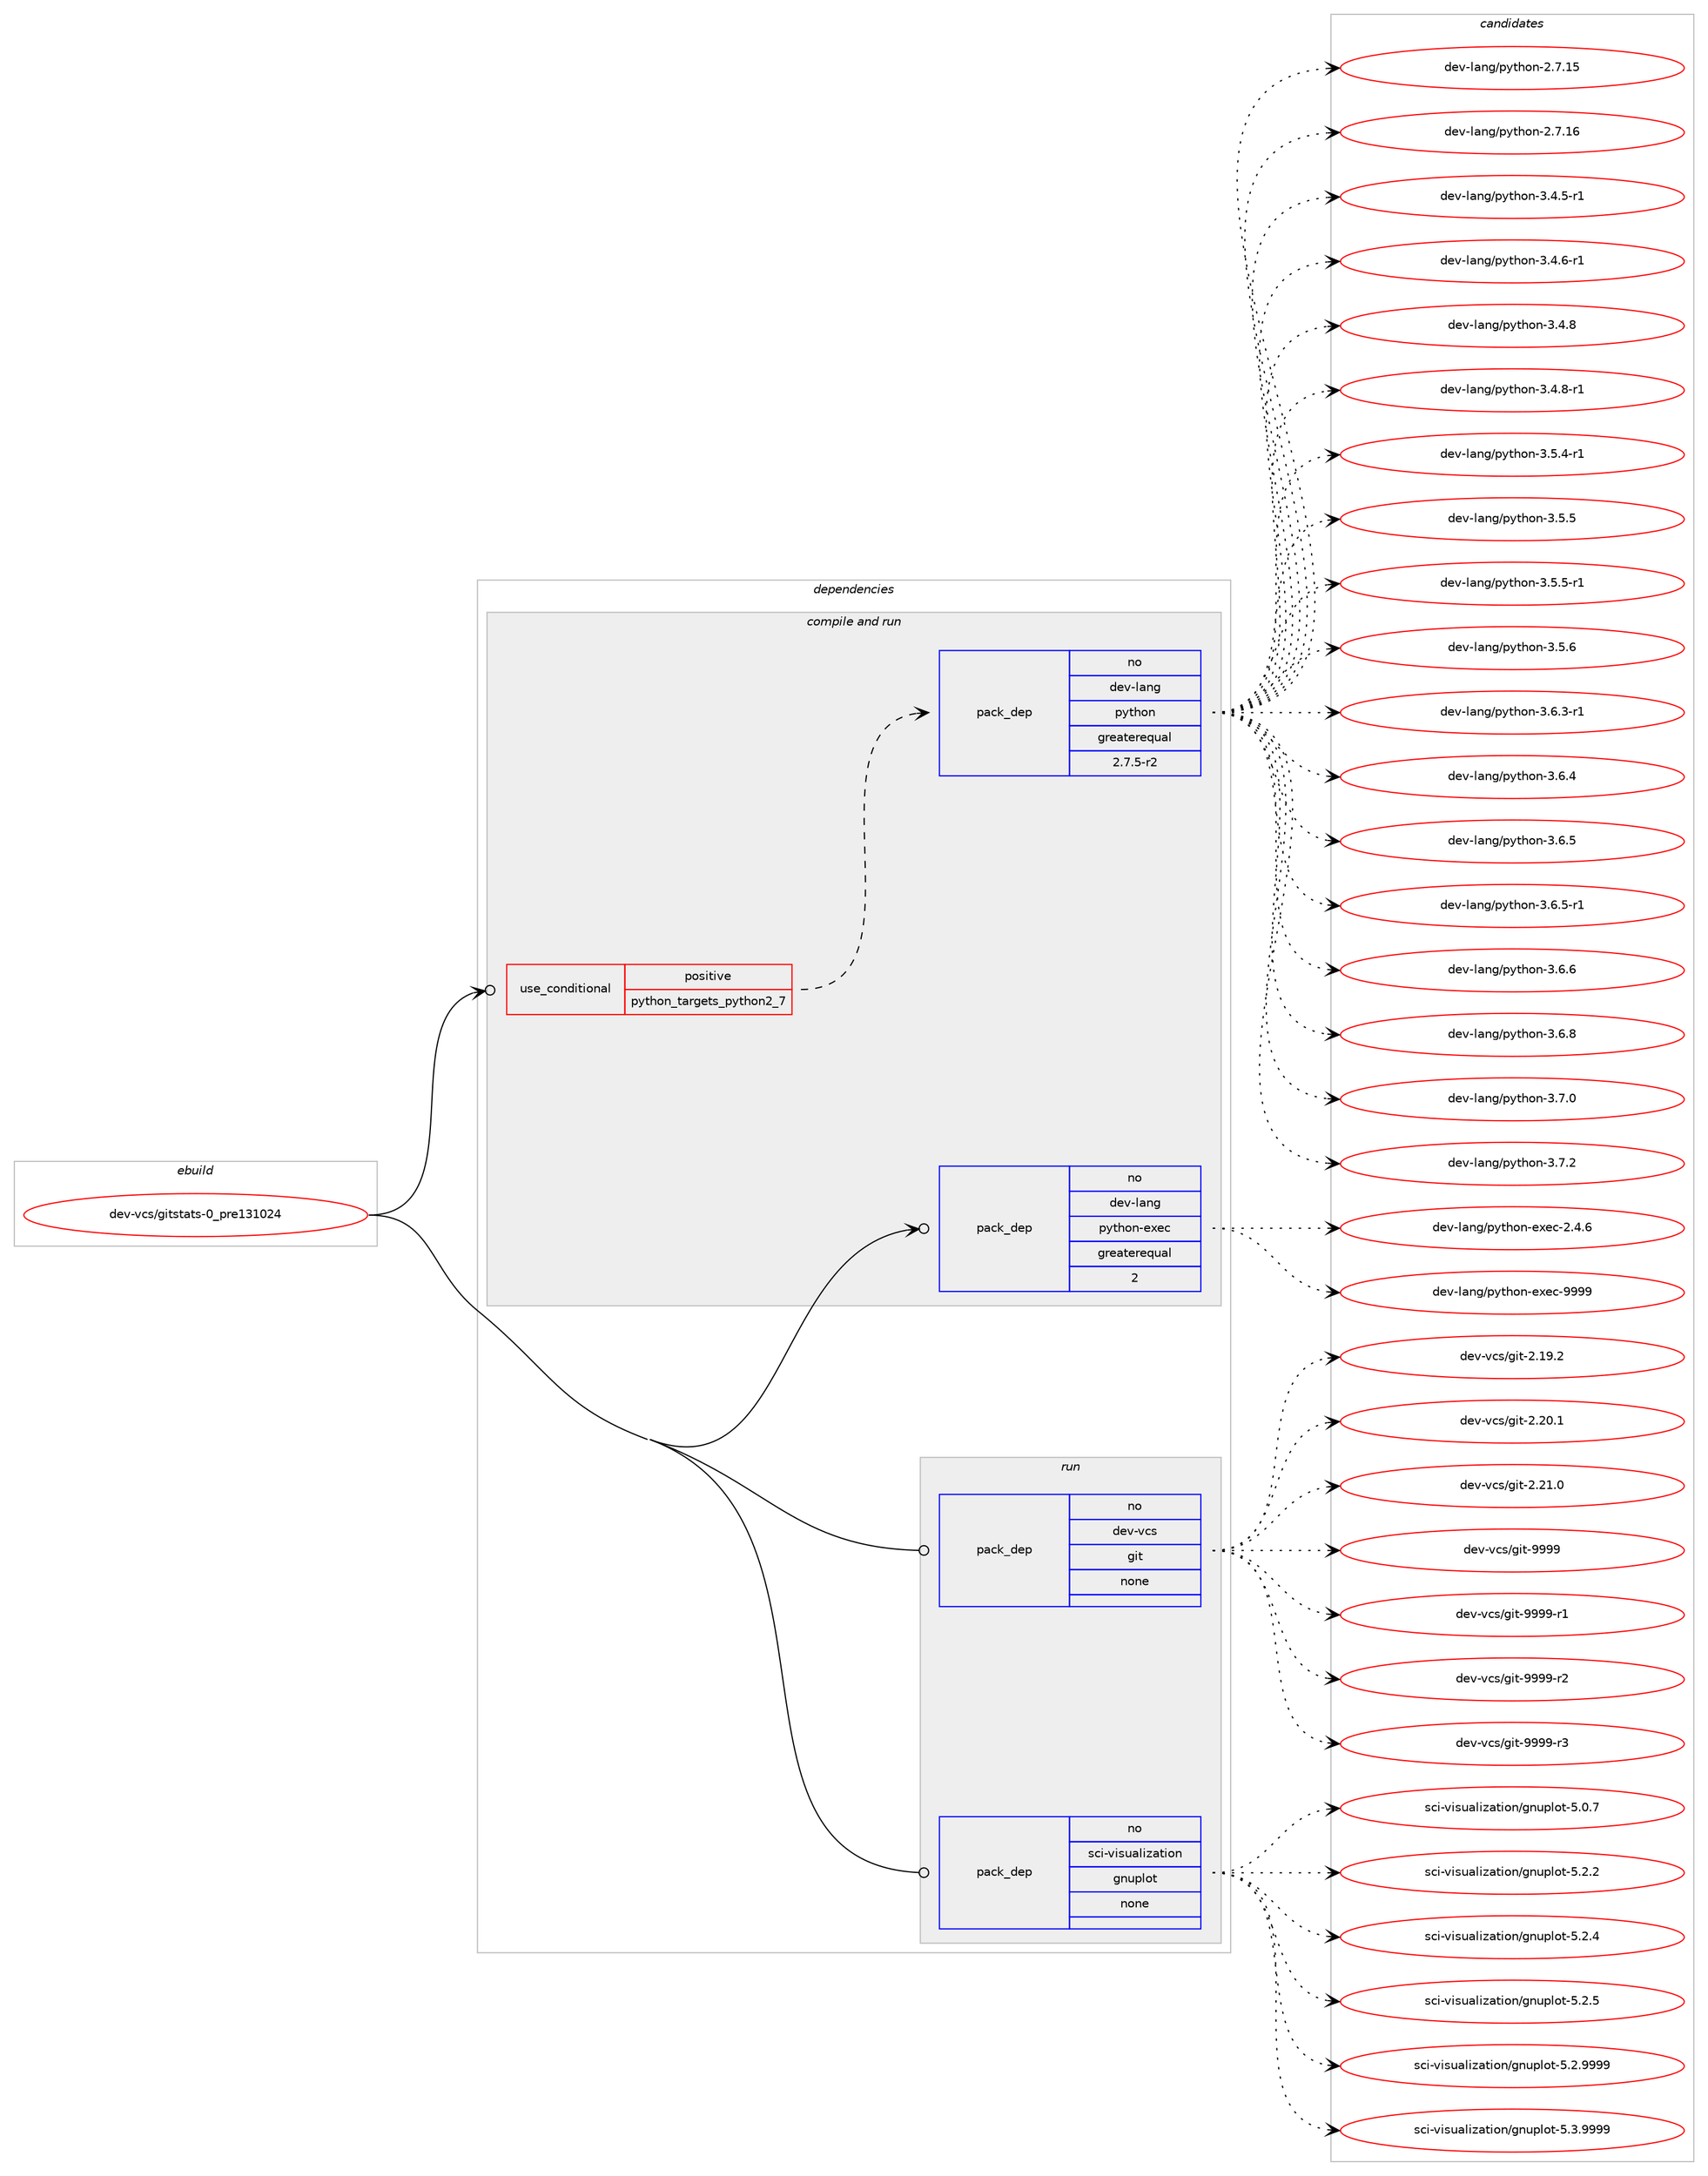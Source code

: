 digraph prolog {

# *************
# Graph options
# *************

newrank=true;
concentrate=true;
compound=true;
graph [rankdir=LR,fontname=Helvetica,fontsize=10,ranksep=1.5];#, ranksep=2.5, nodesep=0.2];
edge  [arrowhead=vee];
node  [fontname=Helvetica,fontsize=10];

# **********
# The ebuild
# **********

subgraph cluster_leftcol {
color=gray;
rank=same;
label=<<i>ebuild</i>>;
id [label="dev-vcs/gitstats-0_pre131024", color=red, width=4, href="../dev-vcs/gitstats-0_pre131024.svg"];
}

# ****************
# The dependencies
# ****************

subgraph cluster_midcol {
color=gray;
label=<<i>dependencies</i>>;
subgraph cluster_compile {
fillcolor="#eeeeee";
style=filled;
label=<<i>compile</i>>;
}
subgraph cluster_compileandrun {
fillcolor="#eeeeee";
style=filled;
label=<<i>compile and run</i>>;
subgraph cond425696 {
dependency1551995 [label=<<TABLE BORDER="0" CELLBORDER="1" CELLSPACING="0" CELLPADDING="4"><TR><TD ROWSPAN="3" CELLPADDING="10">use_conditional</TD></TR><TR><TD>positive</TD></TR><TR><TD>python_targets_python2_7</TD></TR></TABLE>>, shape=none, color=red];
subgraph pack1102544 {
dependency1551996 [label=<<TABLE BORDER="0" CELLBORDER="1" CELLSPACING="0" CELLPADDING="4" WIDTH="220"><TR><TD ROWSPAN="6" CELLPADDING="30">pack_dep</TD></TR><TR><TD WIDTH="110">no</TD></TR><TR><TD>dev-lang</TD></TR><TR><TD>python</TD></TR><TR><TD>greaterequal</TD></TR><TR><TD>2.7.5-r2</TD></TR></TABLE>>, shape=none, color=blue];
}
dependency1551995:e -> dependency1551996:w [weight=20,style="dashed",arrowhead="vee"];
}
id:e -> dependency1551995:w [weight=20,style="solid",arrowhead="odotvee"];
subgraph pack1102545 {
dependency1551997 [label=<<TABLE BORDER="0" CELLBORDER="1" CELLSPACING="0" CELLPADDING="4" WIDTH="220"><TR><TD ROWSPAN="6" CELLPADDING="30">pack_dep</TD></TR><TR><TD WIDTH="110">no</TD></TR><TR><TD>dev-lang</TD></TR><TR><TD>python-exec</TD></TR><TR><TD>greaterequal</TD></TR><TR><TD>2</TD></TR></TABLE>>, shape=none, color=blue];
}
id:e -> dependency1551997:w [weight=20,style="solid",arrowhead="odotvee"];
}
subgraph cluster_run {
fillcolor="#eeeeee";
style=filled;
label=<<i>run</i>>;
subgraph pack1102546 {
dependency1551998 [label=<<TABLE BORDER="0" CELLBORDER="1" CELLSPACING="0" CELLPADDING="4" WIDTH="220"><TR><TD ROWSPAN="6" CELLPADDING="30">pack_dep</TD></TR><TR><TD WIDTH="110">no</TD></TR><TR><TD>dev-vcs</TD></TR><TR><TD>git</TD></TR><TR><TD>none</TD></TR><TR><TD></TD></TR></TABLE>>, shape=none, color=blue];
}
id:e -> dependency1551998:w [weight=20,style="solid",arrowhead="odot"];
subgraph pack1102547 {
dependency1551999 [label=<<TABLE BORDER="0" CELLBORDER="1" CELLSPACING="0" CELLPADDING="4" WIDTH="220"><TR><TD ROWSPAN="6" CELLPADDING="30">pack_dep</TD></TR><TR><TD WIDTH="110">no</TD></TR><TR><TD>sci-visualization</TD></TR><TR><TD>gnuplot</TD></TR><TR><TD>none</TD></TR><TR><TD></TD></TR></TABLE>>, shape=none, color=blue];
}
id:e -> dependency1551999:w [weight=20,style="solid",arrowhead="odot"];
}
}

# **************
# The candidates
# **************

subgraph cluster_choices {
rank=same;
color=gray;
label=<<i>candidates</i>>;

subgraph choice1102544 {
color=black;
nodesep=1;
choice10010111845108971101034711212111610411111045504655464953 [label="dev-lang/python-2.7.15", color=red, width=4,href="../dev-lang/python-2.7.15.svg"];
choice10010111845108971101034711212111610411111045504655464954 [label="dev-lang/python-2.7.16", color=red, width=4,href="../dev-lang/python-2.7.16.svg"];
choice1001011184510897110103471121211161041111104551465246534511449 [label="dev-lang/python-3.4.5-r1", color=red, width=4,href="../dev-lang/python-3.4.5-r1.svg"];
choice1001011184510897110103471121211161041111104551465246544511449 [label="dev-lang/python-3.4.6-r1", color=red, width=4,href="../dev-lang/python-3.4.6-r1.svg"];
choice100101118451089711010347112121116104111110455146524656 [label="dev-lang/python-3.4.8", color=red, width=4,href="../dev-lang/python-3.4.8.svg"];
choice1001011184510897110103471121211161041111104551465246564511449 [label="dev-lang/python-3.4.8-r1", color=red, width=4,href="../dev-lang/python-3.4.8-r1.svg"];
choice1001011184510897110103471121211161041111104551465346524511449 [label="dev-lang/python-3.5.4-r1", color=red, width=4,href="../dev-lang/python-3.5.4-r1.svg"];
choice100101118451089711010347112121116104111110455146534653 [label="dev-lang/python-3.5.5", color=red, width=4,href="../dev-lang/python-3.5.5.svg"];
choice1001011184510897110103471121211161041111104551465346534511449 [label="dev-lang/python-3.5.5-r1", color=red, width=4,href="../dev-lang/python-3.5.5-r1.svg"];
choice100101118451089711010347112121116104111110455146534654 [label="dev-lang/python-3.5.6", color=red, width=4,href="../dev-lang/python-3.5.6.svg"];
choice1001011184510897110103471121211161041111104551465446514511449 [label="dev-lang/python-3.6.3-r1", color=red, width=4,href="../dev-lang/python-3.6.3-r1.svg"];
choice100101118451089711010347112121116104111110455146544652 [label="dev-lang/python-3.6.4", color=red, width=4,href="../dev-lang/python-3.6.4.svg"];
choice100101118451089711010347112121116104111110455146544653 [label="dev-lang/python-3.6.5", color=red, width=4,href="../dev-lang/python-3.6.5.svg"];
choice1001011184510897110103471121211161041111104551465446534511449 [label="dev-lang/python-3.6.5-r1", color=red, width=4,href="../dev-lang/python-3.6.5-r1.svg"];
choice100101118451089711010347112121116104111110455146544654 [label="dev-lang/python-3.6.6", color=red, width=4,href="../dev-lang/python-3.6.6.svg"];
choice100101118451089711010347112121116104111110455146544656 [label="dev-lang/python-3.6.8", color=red, width=4,href="../dev-lang/python-3.6.8.svg"];
choice100101118451089711010347112121116104111110455146554648 [label="dev-lang/python-3.7.0", color=red, width=4,href="../dev-lang/python-3.7.0.svg"];
choice100101118451089711010347112121116104111110455146554650 [label="dev-lang/python-3.7.2", color=red, width=4,href="../dev-lang/python-3.7.2.svg"];
dependency1551996:e -> choice10010111845108971101034711212111610411111045504655464953:w [style=dotted,weight="100"];
dependency1551996:e -> choice10010111845108971101034711212111610411111045504655464954:w [style=dotted,weight="100"];
dependency1551996:e -> choice1001011184510897110103471121211161041111104551465246534511449:w [style=dotted,weight="100"];
dependency1551996:e -> choice1001011184510897110103471121211161041111104551465246544511449:w [style=dotted,weight="100"];
dependency1551996:e -> choice100101118451089711010347112121116104111110455146524656:w [style=dotted,weight="100"];
dependency1551996:e -> choice1001011184510897110103471121211161041111104551465246564511449:w [style=dotted,weight="100"];
dependency1551996:e -> choice1001011184510897110103471121211161041111104551465346524511449:w [style=dotted,weight="100"];
dependency1551996:e -> choice100101118451089711010347112121116104111110455146534653:w [style=dotted,weight="100"];
dependency1551996:e -> choice1001011184510897110103471121211161041111104551465346534511449:w [style=dotted,weight="100"];
dependency1551996:e -> choice100101118451089711010347112121116104111110455146534654:w [style=dotted,weight="100"];
dependency1551996:e -> choice1001011184510897110103471121211161041111104551465446514511449:w [style=dotted,weight="100"];
dependency1551996:e -> choice100101118451089711010347112121116104111110455146544652:w [style=dotted,weight="100"];
dependency1551996:e -> choice100101118451089711010347112121116104111110455146544653:w [style=dotted,weight="100"];
dependency1551996:e -> choice1001011184510897110103471121211161041111104551465446534511449:w [style=dotted,weight="100"];
dependency1551996:e -> choice100101118451089711010347112121116104111110455146544654:w [style=dotted,weight="100"];
dependency1551996:e -> choice100101118451089711010347112121116104111110455146544656:w [style=dotted,weight="100"];
dependency1551996:e -> choice100101118451089711010347112121116104111110455146554648:w [style=dotted,weight="100"];
dependency1551996:e -> choice100101118451089711010347112121116104111110455146554650:w [style=dotted,weight="100"];
}
subgraph choice1102545 {
color=black;
nodesep=1;
choice1001011184510897110103471121211161041111104510112010199455046524654 [label="dev-lang/python-exec-2.4.6", color=red, width=4,href="../dev-lang/python-exec-2.4.6.svg"];
choice10010111845108971101034711212111610411111045101120101994557575757 [label="dev-lang/python-exec-9999", color=red, width=4,href="../dev-lang/python-exec-9999.svg"];
dependency1551997:e -> choice1001011184510897110103471121211161041111104510112010199455046524654:w [style=dotted,weight="100"];
dependency1551997:e -> choice10010111845108971101034711212111610411111045101120101994557575757:w [style=dotted,weight="100"];
}
subgraph choice1102546 {
color=black;
nodesep=1;
choice10010111845118991154710310511645504649574650 [label="dev-vcs/git-2.19.2", color=red, width=4,href="../dev-vcs/git-2.19.2.svg"];
choice10010111845118991154710310511645504650484649 [label="dev-vcs/git-2.20.1", color=red, width=4,href="../dev-vcs/git-2.20.1.svg"];
choice10010111845118991154710310511645504650494648 [label="dev-vcs/git-2.21.0", color=red, width=4,href="../dev-vcs/git-2.21.0.svg"];
choice1001011184511899115471031051164557575757 [label="dev-vcs/git-9999", color=red, width=4,href="../dev-vcs/git-9999.svg"];
choice10010111845118991154710310511645575757574511449 [label="dev-vcs/git-9999-r1", color=red, width=4,href="../dev-vcs/git-9999-r1.svg"];
choice10010111845118991154710310511645575757574511450 [label="dev-vcs/git-9999-r2", color=red, width=4,href="../dev-vcs/git-9999-r2.svg"];
choice10010111845118991154710310511645575757574511451 [label="dev-vcs/git-9999-r3", color=red, width=4,href="../dev-vcs/git-9999-r3.svg"];
dependency1551998:e -> choice10010111845118991154710310511645504649574650:w [style=dotted,weight="100"];
dependency1551998:e -> choice10010111845118991154710310511645504650484649:w [style=dotted,weight="100"];
dependency1551998:e -> choice10010111845118991154710310511645504650494648:w [style=dotted,weight="100"];
dependency1551998:e -> choice1001011184511899115471031051164557575757:w [style=dotted,weight="100"];
dependency1551998:e -> choice10010111845118991154710310511645575757574511449:w [style=dotted,weight="100"];
dependency1551998:e -> choice10010111845118991154710310511645575757574511450:w [style=dotted,weight="100"];
dependency1551998:e -> choice10010111845118991154710310511645575757574511451:w [style=dotted,weight="100"];
}
subgraph choice1102547 {
color=black;
nodesep=1;
choice1159910545118105115117971081051229711610511111047103110117112108111116455346484655 [label="sci-visualization/gnuplot-5.0.7", color=red, width=4,href="../sci-visualization/gnuplot-5.0.7.svg"];
choice1159910545118105115117971081051229711610511111047103110117112108111116455346504650 [label="sci-visualization/gnuplot-5.2.2", color=red, width=4,href="../sci-visualization/gnuplot-5.2.2.svg"];
choice1159910545118105115117971081051229711610511111047103110117112108111116455346504652 [label="sci-visualization/gnuplot-5.2.4", color=red, width=4,href="../sci-visualization/gnuplot-5.2.4.svg"];
choice1159910545118105115117971081051229711610511111047103110117112108111116455346504653 [label="sci-visualization/gnuplot-5.2.5", color=red, width=4,href="../sci-visualization/gnuplot-5.2.5.svg"];
choice1159910545118105115117971081051229711610511111047103110117112108111116455346504657575757 [label="sci-visualization/gnuplot-5.2.9999", color=red, width=4,href="../sci-visualization/gnuplot-5.2.9999.svg"];
choice1159910545118105115117971081051229711610511111047103110117112108111116455346514657575757 [label="sci-visualization/gnuplot-5.3.9999", color=red, width=4,href="../sci-visualization/gnuplot-5.3.9999.svg"];
dependency1551999:e -> choice1159910545118105115117971081051229711610511111047103110117112108111116455346484655:w [style=dotted,weight="100"];
dependency1551999:e -> choice1159910545118105115117971081051229711610511111047103110117112108111116455346504650:w [style=dotted,weight="100"];
dependency1551999:e -> choice1159910545118105115117971081051229711610511111047103110117112108111116455346504652:w [style=dotted,weight="100"];
dependency1551999:e -> choice1159910545118105115117971081051229711610511111047103110117112108111116455346504653:w [style=dotted,weight="100"];
dependency1551999:e -> choice1159910545118105115117971081051229711610511111047103110117112108111116455346504657575757:w [style=dotted,weight="100"];
dependency1551999:e -> choice1159910545118105115117971081051229711610511111047103110117112108111116455346514657575757:w [style=dotted,weight="100"];
}
}

}

